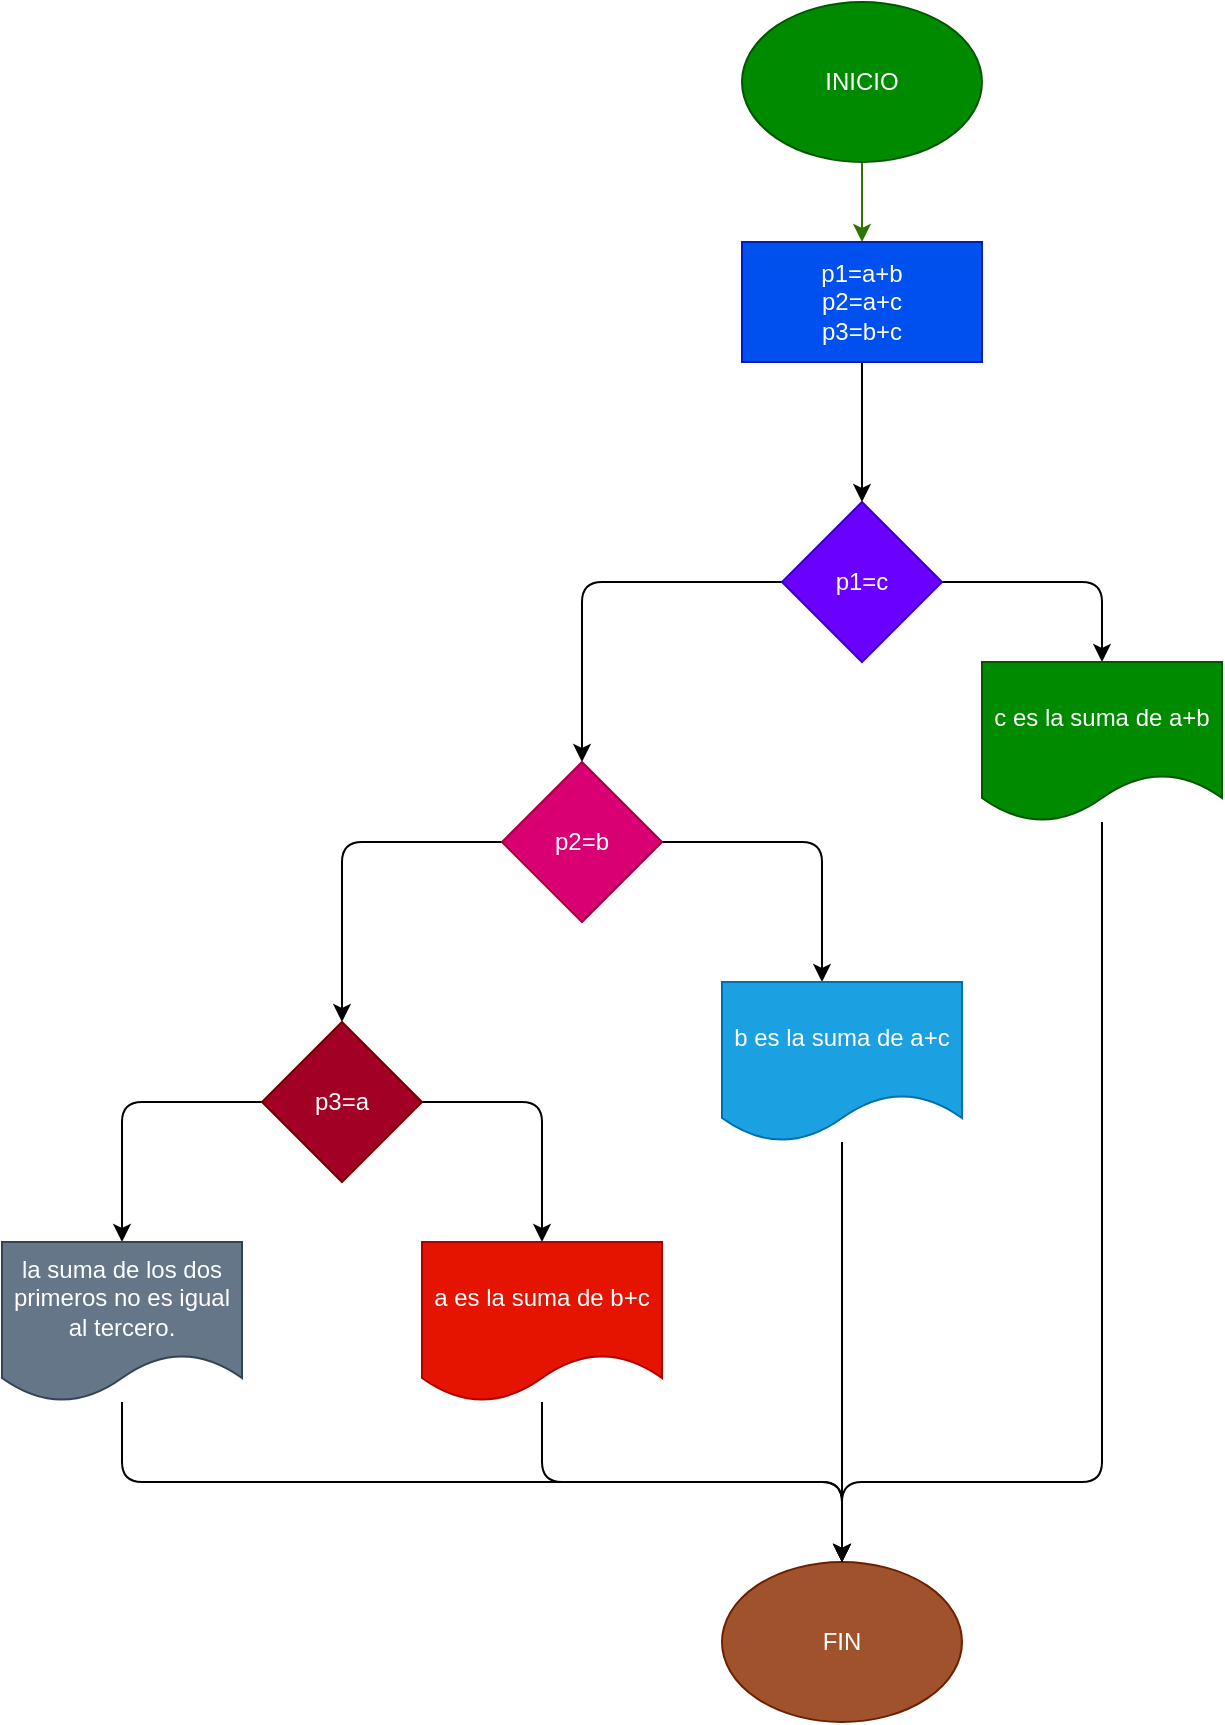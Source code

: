 <mxfile><diagram id="Byb9Z6MvXsbG72wpIAac" name="Página-1"><mxGraphModel dx="1489" dy="1580" grid="1" gridSize="10" guides="1" tooltips="1" connect="1" arrows="1" fold="1" page="1" pageScale="1" pageWidth="827" pageHeight="1169" math="0" shadow="0"><root><mxCell id="0"/><mxCell id="1" parent="0"/><mxCell id="29" value="" style="edgeStyle=none;html=1;fillColor=#60a917;strokeColor=#2D7600;" parent="1" source="2" target="18" edge="1"><mxGeometry relative="1" as="geometry"/></mxCell><mxCell id="2" value="INICIO" style="ellipse;whiteSpace=wrap;html=1;fillColor=#008a00;fontColor=#ffffff;strokeColor=#005700;" parent="1" vertex="1"><mxGeometry x="190" y="-20" width="120" height="80" as="geometry"/></mxCell><mxCell id="11" style="edgeStyle=none;html=1;entryX=0.5;entryY=0;entryDx=0;entryDy=0;" parent="1" source="3" edge="1"><mxGeometry relative="1" as="geometry"><mxPoint x="370" y="310" as="targetPoint"/><Array as="points"><mxPoint x="370" y="270"/></Array></mxGeometry></mxCell><mxCell id="12" style="edgeStyle=none;html=1;entryX=0.5;entryY=0;entryDx=0;entryDy=0;" parent="1" source="3" target="5" edge="1"><mxGeometry relative="1" as="geometry"><Array as="points"><mxPoint x="110" y="270"/></Array></mxGeometry></mxCell><mxCell id="3" value="p1=c" style="rhombus;whiteSpace=wrap;html=1;fillColor=#6a00ff;fontColor=#ffffff;strokeColor=#3700CC;" parent="1" vertex="1"><mxGeometry x="210" y="230" width="80" height="80" as="geometry"/></mxCell><mxCell id="13" style="edgeStyle=none;html=1;entryX=0.5;entryY=0;entryDx=0;entryDy=0;" parent="1" source="5" edge="1"><mxGeometry relative="1" as="geometry"><mxPoint x="230" y="470" as="targetPoint"/><Array as="points"><mxPoint x="230" y="400"/></Array></mxGeometry></mxCell><mxCell id="16" style="edgeStyle=none;html=1;entryX=0.5;entryY=0;entryDx=0;entryDy=0;" parent="1" source="5" target="7" edge="1"><mxGeometry relative="1" as="geometry"><Array as="points"><mxPoint x="-10" y="400"/></Array></mxGeometry></mxCell><mxCell id="5" value="p2=b" style="rhombus;whiteSpace=wrap;html=1;fillColor=#d80073;fontColor=#ffffff;strokeColor=#A50040;" parent="1" vertex="1"><mxGeometry x="70" y="360" width="80" height="80" as="geometry"/></mxCell><mxCell id="14" style="edgeStyle=none;html=1;entryX=0.5;entryY=0;entryDx=0;entryDy=0;" parent="1" source="7" edge="1"><mxGeometry relative="1" as="geometry"><mxPoint x="90" y="600" as="targetPoint"/><Array as="points"><mxPoint x="90" y="530"/></Array></mxGeometry></mxCell><mxCell id="15" style="edgeStyle=none;html=1;entryX=0.5;entryY=0;entryDx=0;entryDy=0;" parent="1" source="7" edge="1"><mxGeometry relative="1" as="geometry"><mxPoint x="-120" y="600" as="targetPoint"/><Array as="points"><mxPoint x="-120" y="530"/></Array></mxGeometry></mxCell><mxCell id="7" value="p3=a" style="rhombus;whiteSpace=wrap;html=1;fillColor=#a20025;fontColor=#ffffff;strokeColor=#6F0000;" parent="1" vertex="1"><mxGeometry x="-50" y="490" width="80" height="80" as="geometry"/></mxCell><mxCell id="17" value="FIN" style="ellipse;whiteSpace=wrap;html=1;fillColor=#a0522d;fontColor=#ffffff;strokeColor=#6D1F00;" parent="1" vertex="1"><mxGeometry x="180" y="760" width="120" height="80" as="geometry"/></mxCell><mxCell id="19" style="edgeStyle=none;html=1;entryX=0.5;entryY=0;entryDx=0;entryDy=0;" parent="1" source="18" target="3" edge="1"><mxGeometry relative="1" as="geometry"/></mxCell><mxCell id="18" value="p1=a+b&lt;br&gt;p2=a+c&lt;br&gt;p3=b+c" style="rounded=0;whiteSpace=wrap;html=1;fillColor=#0050ef;fontColor=#ffffff;strokeColor=#001DBC;" parent="1" vertex="1"><mxGeometry x="190" y="100" width="120" height="60" as="geometry"/></mxCell><mxCell id="24" style="edgeStyle=none;html=1;entryX=0.5;entryY=0;entryDx=0;entryDy=0;" parent="1" source="20" target="17" edge="1"><mxGeometry relative="1" as="geometry"><Array as="points"><mxPoint x="370" y="720"/><mxPoint x="240" y="720"/></Array></mxGeometry></mxCell><mxCell id="20" value="c es la suma de a+b" style="shape=document;whiteSpace=wrap;html=1;boundedLbl=1;fillColor=#008a00;fontColor=#ffffff;strokeColor=#005700;" parent="1" vertex="1"><mxGeometry x="310" y="310" width="120" height="80" as="geometry"/></mxCell><mxCell id="25" style="edgeStyle=none;html=1;entryX=0.5;entryY=0;entryDx=0;entryDy=0;" parent="1" source="21" target="17" edge="1"><mxGeometry relative="1" as="geometry"/></mxCell><mxCell id="21" value="b es la suma de a+c" style="shape=document;whiteSpace=wrap;html=1;boundedLbl=1;fillColor=#1ba1e2;fontColor=#ffffff;strokeColor=#006EAF;" parent="1" vertex="1"><mxGeometry x="180" y="470" width="120" height="80" as="geometry"/></mxCell><mxCell id="26" style="edgeStyle=none;html=1;entryX=0.5;entryY=0;entryDx=0;entryDy=0;" parent="1" source="22" target="17" edge="1"><mxGeometry relative="1" as="geometry"><Array as="points"><mxPoint x="90" y="720"/><mxPoint x="240" y="720"/></Array></mxGeometry></mxCell><mxCell id="22" value="a es la suma de b+c" style="shape=document;whiteSpace=wrap;html=1;boundedLbl=1;fillColor=#e51400;fontColor=#ffffff;strokeColor=#B20000;" parent="1" vertex="1"><mxGeometry x="30" y="600" width="120" height="80" as="geometry"/></mxCell><mxCell id="27" style="edgeStyle=none;html=1;entryX=0.5;entryY=0;entryDx=0;entryDy=0;" parent="1" source="23" target="17" edge="1"><mxGeometry relative="1" as="geometry"><Array as="points"><mxPoint x="-120" y="720"/><mxPoint x="240" y="720"/></Array></mxGeometry></mxCell><mxCell id="23" value="&lt;div&gt;la suma de los dos&lt;/div&gt;&lt;div&gt;primeros no es igual al tercero.&lt;/div&gt;" style="shape=document;whiteSpace=wrap;html=1;boundedLbl=1;fillColor=#647687;fontColor=#ffffff;strokeColor=#314354;" parent="1" vertex="1"><mxGeometry x="-180" y="600" width="120" height="80" as="geometry"/></mxCell></root></mxGraphModel></diagram></mxfile>